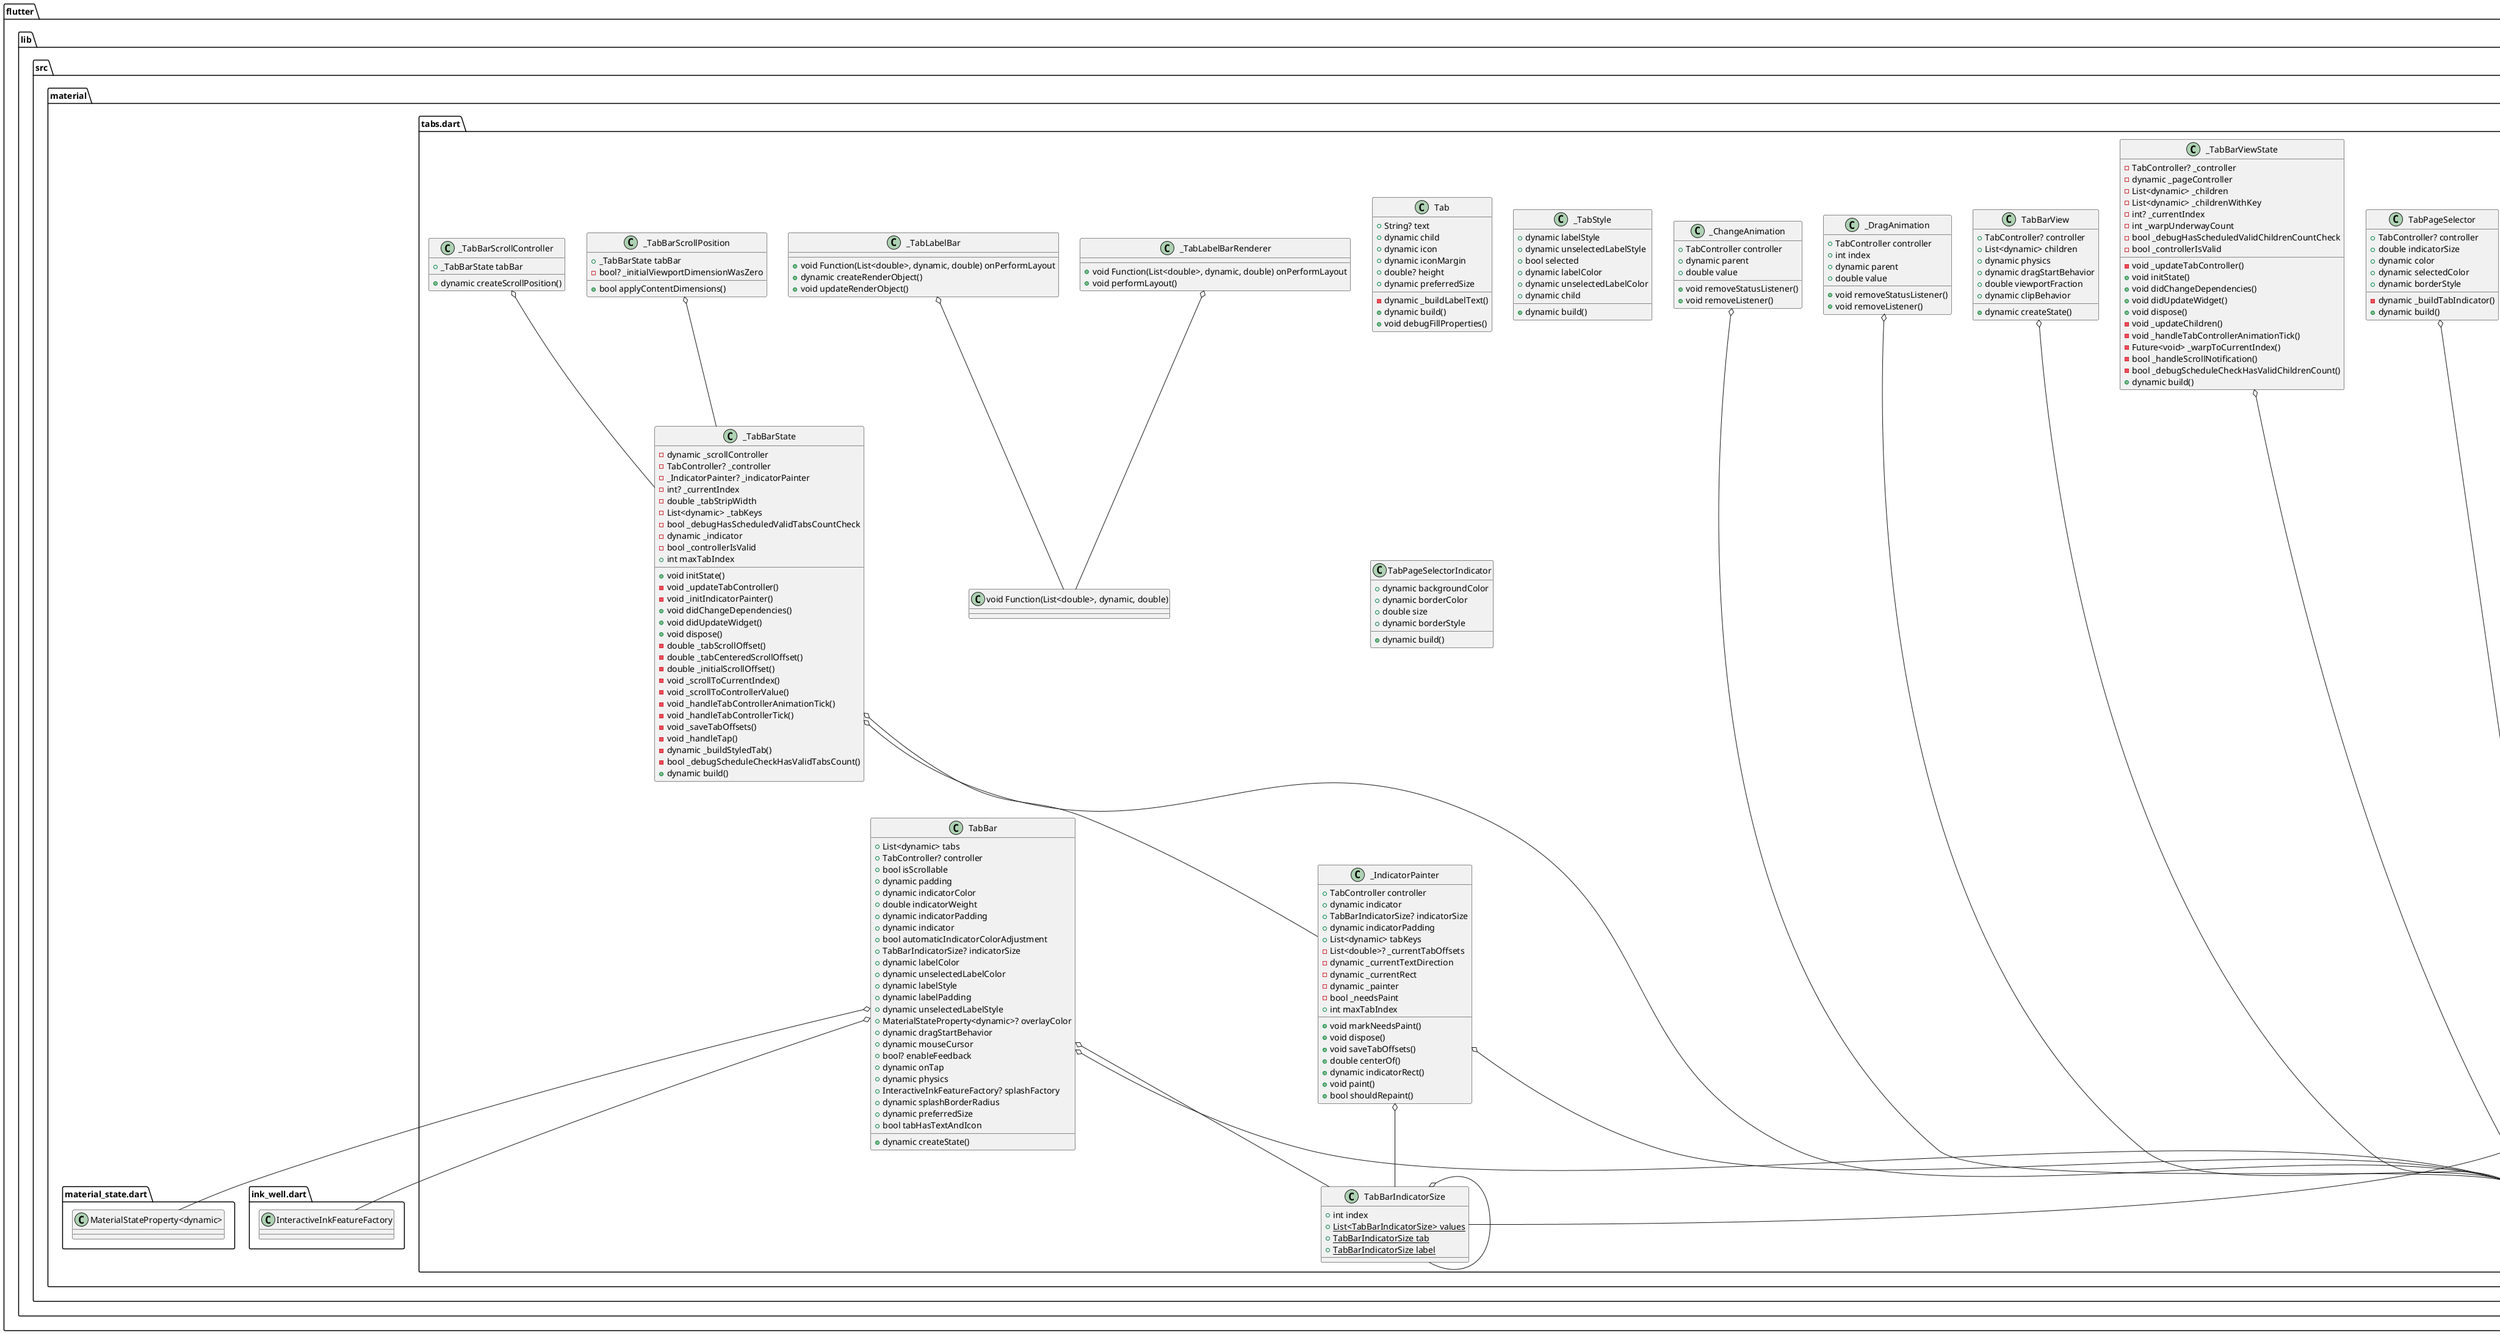 @startuml
set namespaceSeparator ::

class "flutter::lib::src::material::tabs.dart::Tab" {
  +String? text
  +dynamic child
  +dynamic icon
  +dynamic iconMargin
  +double? height
  +dynamic preferredSize
  -dynamic _buildLabelText()
  +dynamic build()
  +void debugFillProperties()
}

class "flutter::lib::src::material::tabs.dart::_TabStyle" {
  +dynamic labelStyle
  +dynamic unselectedLabelStyle
  +bool selected
  +dynamic labelColor
  +dynamic unselectedLabelColor
  +dynamic child
  +dynamic build()
}

class "flutter::lib::src::material::tabs.dart::_TabLabelBarRenderer" {
  +void Function(List<double>, dynamic, double) onPerformLayout
  +void performLayout()
}

"flutter::lib::src::material::tabs.dart::_TabLabelBarRenderer" o-- "flutter::lib::src::material::tabs.dart::void Function(List<double>, dynamic, double)"

class "flutter::lib::src::material::tabs.dart::_TabLabelBar" {
  +void Function(List<double>, dynamic, double) onPerformLayout
  +dynamic createRenderObject()
  +void updateRenderObject()
}

"flutter::lib::src::material::tabs.dart::_TabLabelBar" o-- "flutter::lib::src::material::tabs.dart::void Function(List<double>, dynamic, double)"

class "flutter::lib::src::material::tabs.dart::_IndicatorPainter" {
  +TabController controller
  +dynamic indicator
  +TabBarIndicatorSize? indicatorSize
  +dynamic indicatorPadding
  +List<dynamic> tabKeys
  -List<double>? _currentTabOffsets
  -dynamic _currentTextDirection
  -dynamic _currentRect
  -dynamic _painter
  -bool _needsPaint
  +int maxTabIndex
  +void markNeedsPaint()
  +void dispose()
  +void saveTabOffsets()
  +double centerOf()
  +dynamic indicatorRect()
  +void paint()
  +bool shouldRepaint()
}

"flutter::lib::src::material::tabs.dart::_IndicatorPainter" o-- "flutter::lib::src::material::tab_controller.dart::TabController"
"flutter::lib::src::material::tabs.dart::_IndicatorPainter" o-- "flutter::lib::src::material::tabs.dart::TabBarIndicatorSize"

class "flutter::lib::src::material::tabs.dart::_ChangeAnimation" {
  +TabController controller
  +dynamic parent
  +double value
  +void removeStatusListener()
  +void removeListener()
}

"flutter::lib::src::material::tabs.dart::_ChangeAnimation" o-- "flutter::lib::src::material::tab_controller.dart::TabController"

class "flutter::lib::src::material::tabs.dart::_DragAnimation" {
  +TabController controller
  +int index
  +dynamic parent
  +double value
  +void removeStatusListener()
  +void removeListener()
}

"flutter::lib::src::material::tabs.dart::_DragAnimation" o-- "flutter::lib::src::material::tab_controller.dart::TabController"

class "flutter::lib::src::material::tabs.dart::_TabBarScrollPosition" {
  +_TabBarState tabBar
  -bool? _initialViewportDimensionWasZero
  +bool applyContentDimensions()
}

"flutter::lib::src::material::tabs.dart::_TabBarScrollPosition" o-- "flutter::lib::src::material::tabs.dart::_TabBarState"

class "flutter::lib::src::material::tabs.dart::_TabBarScrollController" {
  +_TabBarState tabBar
  +dynamic createScrollPosition()
}

"flutter::lib::src::material::tabs.dart::_TabBarScrollController" o-- "flutter::lib::src::material::tabs.dart::_TabBarState"

class "flutter::lib::src::material::tabs.dart::TabBar" {
  +List<dynamic> tabs
  +TabController? controller
  +bool isScrollable
  +dynamic padding
  +dynamic indicatorColor
  +double indicatorWeight
  +dynamic indicatorPadding
  +dynamic indicator
  +bool automaticIndicatorColorAdjustment
  +TabBarIndicatorSize? indicatorSize
  +dynamic labelColor
  +dynamic unselectedLabelColor
  +dynamic labelStyle
  +dynamic labelPadding
  +dynamic unselectedLabelStyle
  +MaterialStateProperty<dynamic>? overlayColor
  +dynamic dragStartBehavior
  +dynamic mouseCursor
  +bool? enableFeedback
  +dynamic onTap
  +dynamic physics
  +InteractiveInkFeatureFactory? splashFactory
  +dynamic splashBorderRadius
  +dynamic preferredSize
  +bool tabHasTextAndIcon
  +dynamic createState()
}

"flutter::lib::src::material::tabs.dart::TabBar" o-- "flutter::lib::src::material::tab_controller.dart::TabController"
"flutter::lib::src::material::tabs.dart::TabBar" o-- "flutter::lib::src::material::tabs.dart::TabBarIndicatorSize"
"flutter::lib::src::material::tabs.dart::TabBar" o-- "flutter::lib::src::material::material_state.dart::MaterialStateProperty<dynamic>"
"flutter::lib::src::material::tabs.dart::TabBar" o-- "flutter::lib::src::material::ink_well.dart::InteractiveInkFeatureFactory"

class "flutter::lib::src::material::tabs.dart::_TabBarState" {
  -dynamic _scrollController
  -TabController? _controller
  -_IndicatorPainter? _indicatorPainter
  -int? _currentIndex
  -double _tabStripWidth
  -List<dynamic> _tabKeys
  -bool _debugHasScheduledValidTabsCountCheck
  -dynamic _indicator
  -bool _controllerIsValid
  +int maxTabIndex
  +void initState()
  -void _updateTabController()
  -void _initIndicatorPainter()
  +void didChangeDependencies()
  +void didUpdateWidget()
  +void dispose()
  -double _tabScrollOffset()
  -double _tabCenteredScrollOffset()
  -double _initialScrollOffset()
  -void _scrollToCurrentIndex()
  -void _scrollToControllerValue()
  -void _handleTabControllerAnimationTick()
  -void _handleTabControllerTick()
  -void _saveTabOffsets()
  -void _handleTap()
  -dynamic _buildStyledTab()
  -bool _debugScheduleCheckHasValidTabsCount()
  +dynamic build()
}

"flutter::lib::src::material::tabs.dart::_TabBarState" o-- "flutter::lib::src::material::tab_controller.dart::TabController"
"flutter::lib::src::material::tabs.dart::_TabBarState" o-- "flutter::lib::src::material::tabs.dart::_IndicatorPainter"

class "flutter::lib::src::material::tabs.dart::TabBarView" {
  +TabController? controller
  +List<dynamic> children
  +dynamic physics
  +dynamic dragStartBehavior
  +double viewportFraction
  +dynamic clipBehavior
  +dynamic createState()
}

"flutter::lib::src::material::tabs.dart::TabBarView" o-- "flutter::lib::src::material::tab_controller.dart::TabController"

class "flutter::lib::src::material::tabs.dart::_TabBarViewState" {
  -TabController? _controller
  -dynamic _pageController
  -List<dynamic> _children
  -List<dynamic> _childrenWithKey
  -int? _currentIndex
  -int _warpUnderwayCount
  -bool _debugHasScheduledValidChildrenCountCheck
  -bool _controllerIsValid
  -void _updateTabController()
  +void initState()
  +void didChangeDependencies()
  +void didUpdateWidget()
  +void dispose()
  -void _updateChildren()
  -void _handleTabControllerAnimationTick()
  -Future<void> _warpToCurrentIndex()
  -bool _handleScrollNotification()
  -bool _debugScheduleCheckHasValidChildrenCount()
  +dynamic build()
}

"flutter::lib::src::material::tabs.dart::_TabBarViewState" o-- "flutter::lib::src::material::tab_controller.dart::TabController"

class "flutter::lib::src::material::tabs.dart::TabPageSelectorIndicator" {
  +dynamic backgroundColor
  +dynamic borderColor
  +double size
  +dynamic borderStyle
  +dynamic build()
}

class "flutter::lib::src::material::tabs.dart::TabPageSelector" {
  +TabController? controller
  +double indicatorSize
  +dynamic color
  +dynamic selectedColor
  +dynamic borderStyle
  -dynamic _buildTabIndicator()
  +dynamic build()
}

"flutter::lib::src::material::tabs.dart::TabPageSelector" o-- "flutter::lib::src::material::tab_controller.dart::TabController"

class "flutter::lib::src::material::tabs.dart::TabBarIndicatorSize" {
  +int index
  {static} +List<TabBarIndicatorSize> values
  {static} +TabBarIndicatorSize tab
  {static} +TabBarIndicatorSize label
}

"flutter::lib::src::material::tabs.dart::TabBarIndicatorSize" o-- "flutter::lib::src::material::tabs.dart::TabBarIndicatorSize"
"dart::core::Enum" <|-- "flutter::lib::src::material::tabs.dart::TabBarIndicatorSize"


@enduml